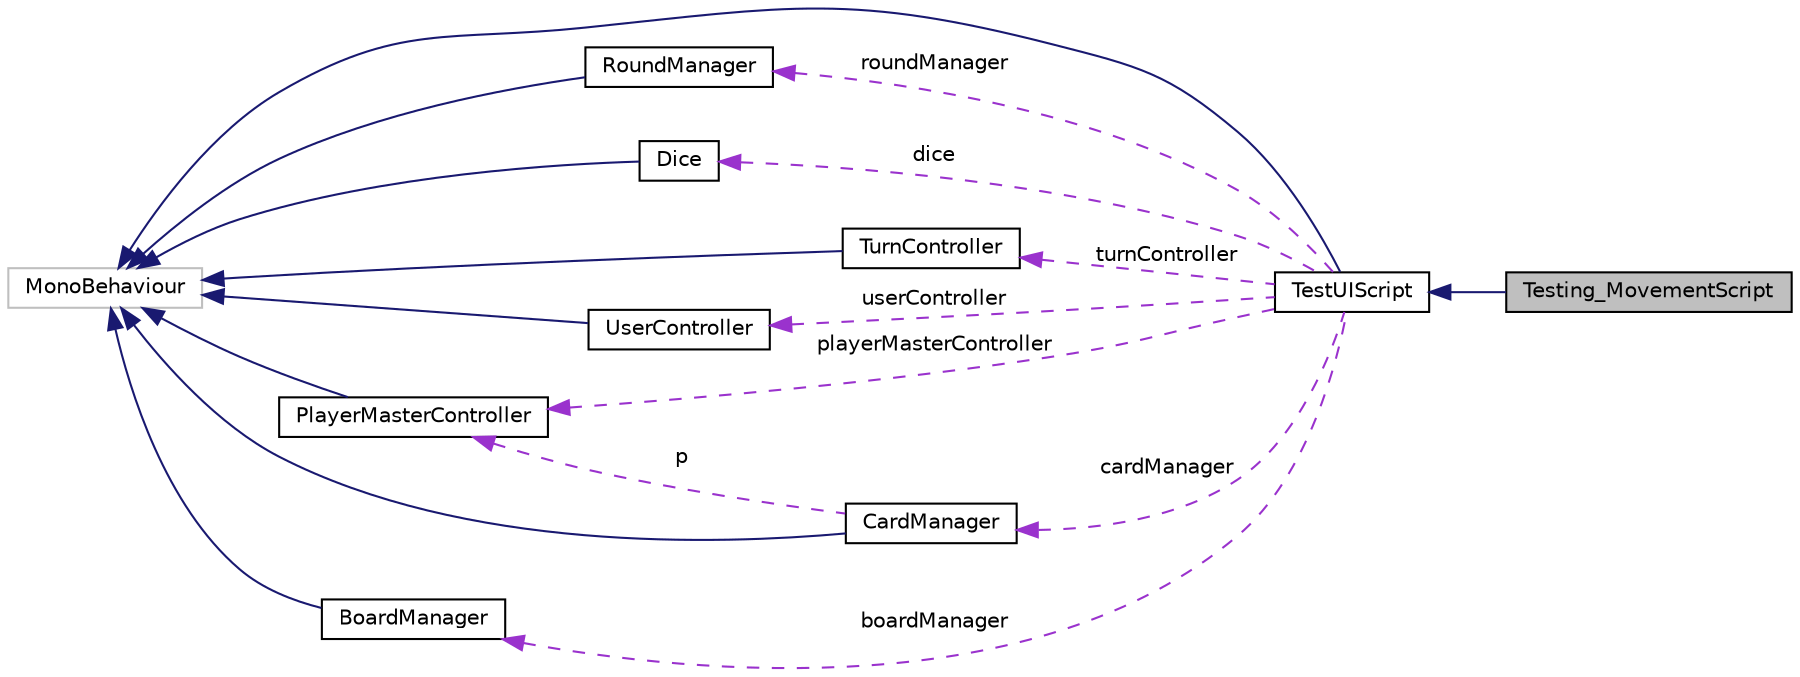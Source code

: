 digraph "Testing_MovementScript"
{
 // LATEX_PDF_SIZE
  edge [fontname="Helvetica",fontsize="10",labelfontname="Helvetica",labelfontsize="10"];
  node [fontname="Helvetica",fontsize="10",shape=record];
  rankdir="LR";
  Node1 [label="Testing_MovementScript",height=0.2,width=0.4,color="black", fillcolor="grey75", style="filled", fontcolor="black",tooltip="class for test the movement of the player"];
  Node2 -> Node1 [dir="back",color="midnightblue",fontsize="10",style="solid",fontname="Helvetica"];
  Node2 [label="TestUIScript",height=0.2,width=0.4,color="black", fillcolor="white", style="filled",URL="$class_test_u_i_script.html",tooltip="super class for all testing with connection to UI outputs"];
  Node3 -> Node2 [dir="back",color="midnightblue",fontsize="10",style="solid",fontname="Helvetica"];
  Node3 [label="MonoBehaviour",height=0.2,width=0.4,color="grey75", fillcolor="white", style="filled",tooltip=" "];
  Node4 -> Node2 [dir="back",color="darkorchid3",fontsize="10",style="dashed",label=" roundManager" ,fontname="Helvetica"];
  Node4 [label="RoundManager",height=0.2,width=0.4,color="black", fillcolor="white", style="filled",URL="$class_round_manager.html",tooltip="Control what each player can do during their round/ turn"];
  Node3 -> Node4 [dir="back",color="midnightblue",fontsize="10",style="solid",fontname="Helvetica"];
  Node5 -> Node2 [dir="back",color="darkorchid3",fontsize="10",style="dashed",label=" dice" ,fontname="Helvetica"];
  Node5 [label="Dice",height=0.2,width=0.4,color="black", fillcolor="white", style="filled",URL="$class_dice.html",tooltip=" "];
  Node3 -> Node5 [dir="back",color="midnightblue",fontsize="10",style="solid",fontname="Helvetica"];
  Node6 -> Node2 [dir="back",color="darkorchid3",fontsize="10",style="dashed",label=" turnController" ,fontname="Helvetica"];
  Node6 [label="TurnController",height=0.2,width=0.4,color="black", fillcolor="white", style="filled",URL="$class_turn_controller.html",tooltip="This handles the turn between the players"];
  Node3 -> Node6 [dir="back",color="midnightblue",fontsize="10",style="solid",fontname="Helvetica"];
  Node7 -> Node2 [dir="back",color="darkorchid3",fontsize="10",style="dashed",label=" userController" ,fontname="Helvetica"];
  Node7 [label="UserController",height=0.2,width=0.4,color="black", fillcolor="white", style="filled",URL="$class_user_controller.html",tooltip=" "];
  Node3 -> Node7 [dir="back",color="midnightblue",fontsize="10",style="solid",fontname="Helvetica"];
  Node8 -> Node2 [dir="back",color="darkorchid3",fontsize="10",style="dashed",label=" playerMasterController" ,fontname="Helvetica"];
  Node8 [label="PlayerMasterController",height=0.2,width=0.4,color="black", fillcolor="white", style="filled",URL="$class_player_master_controller.html",tooltip="Master controller for the player (character) it acts as a wrapper for the player to communicate with ..."];
  Node3 -> Node8 [dir="back",color="midnightblue",fontsize="10",style="solid",fontname="Helvetica"];
  Node9 -> Node2 [dir="back",color="darkorchid3",fontsize="10",style="dashed",label=" boardManager" ,fontname="Helvetica"];
  Node9 [label="BoardManager",height=0.2,width=0.4,color="black", fillcolor="white", style="filled",URL="$class_board_manager.html",tooltip=" "];
  Node3 -> Node9 [dir="back",color="midnightblue",fontsize="10",style="solid",fontname="Helvetica"];
  Node10 -> Node2 [dir="back",color="darkorchid3",fontsize="10",style="dashed",label=" cardManager" ,fontname="Helvetica"];
  Node10 [label="CardManager",height=0.2,width=0.4,color="black", fillcolor="white", style="filled",URL="$class_card_manager.html",tooltip=" "];
  Node3 -> Node10 [dir="back",color="midnightblue",fontsize="10",style="solid",fontname="Helvetica"];
  Node8 -> Node10 [dir="back",color="darkorchid3",fontsize="10",style="dashed",label=" p" ,fontname="Helvetica"];
}
